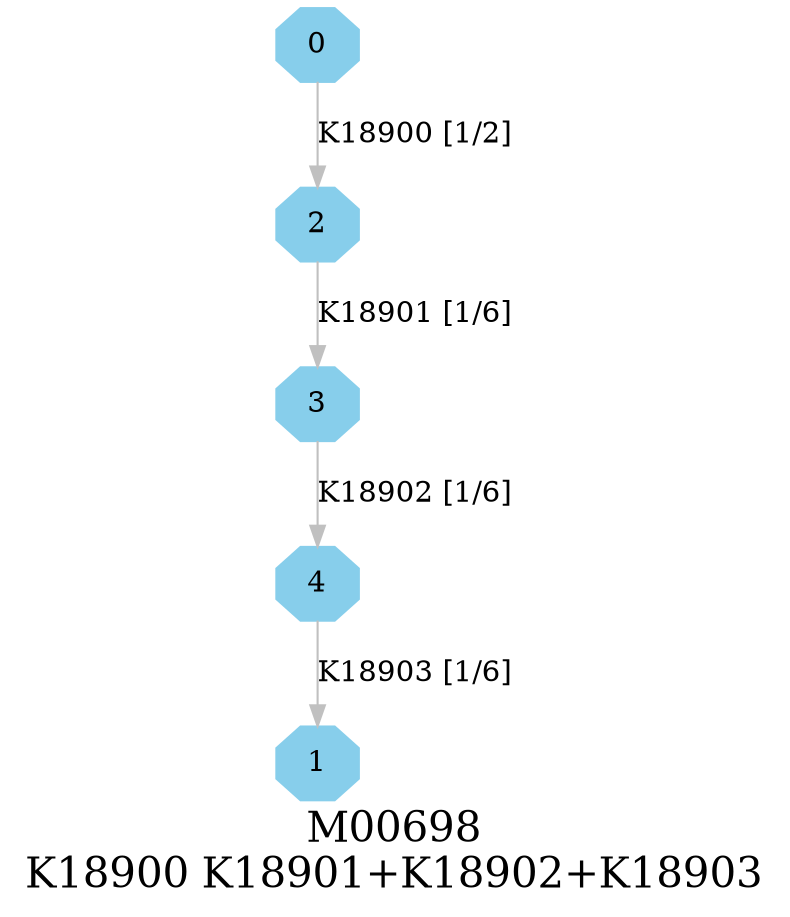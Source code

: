 digraph G {
graph [label="M00698
K18900 K18901+K18902+K18903",fontsize=20];
node [shape=box,style=filled];
edge [len=3,color=grey];
{node [width=.3,height=.3,shape=octagon,style=filled,color=skyblue] 0 1 2 3 4 }
0 -> 2 [label="K18900 [1/2]"];
2 -> 3 [label="K18901 [1/6]"];
3 -> 4 [label="K18902 [1/6]"];
4 -> 1 [label="K18903 [1/6]"];
}